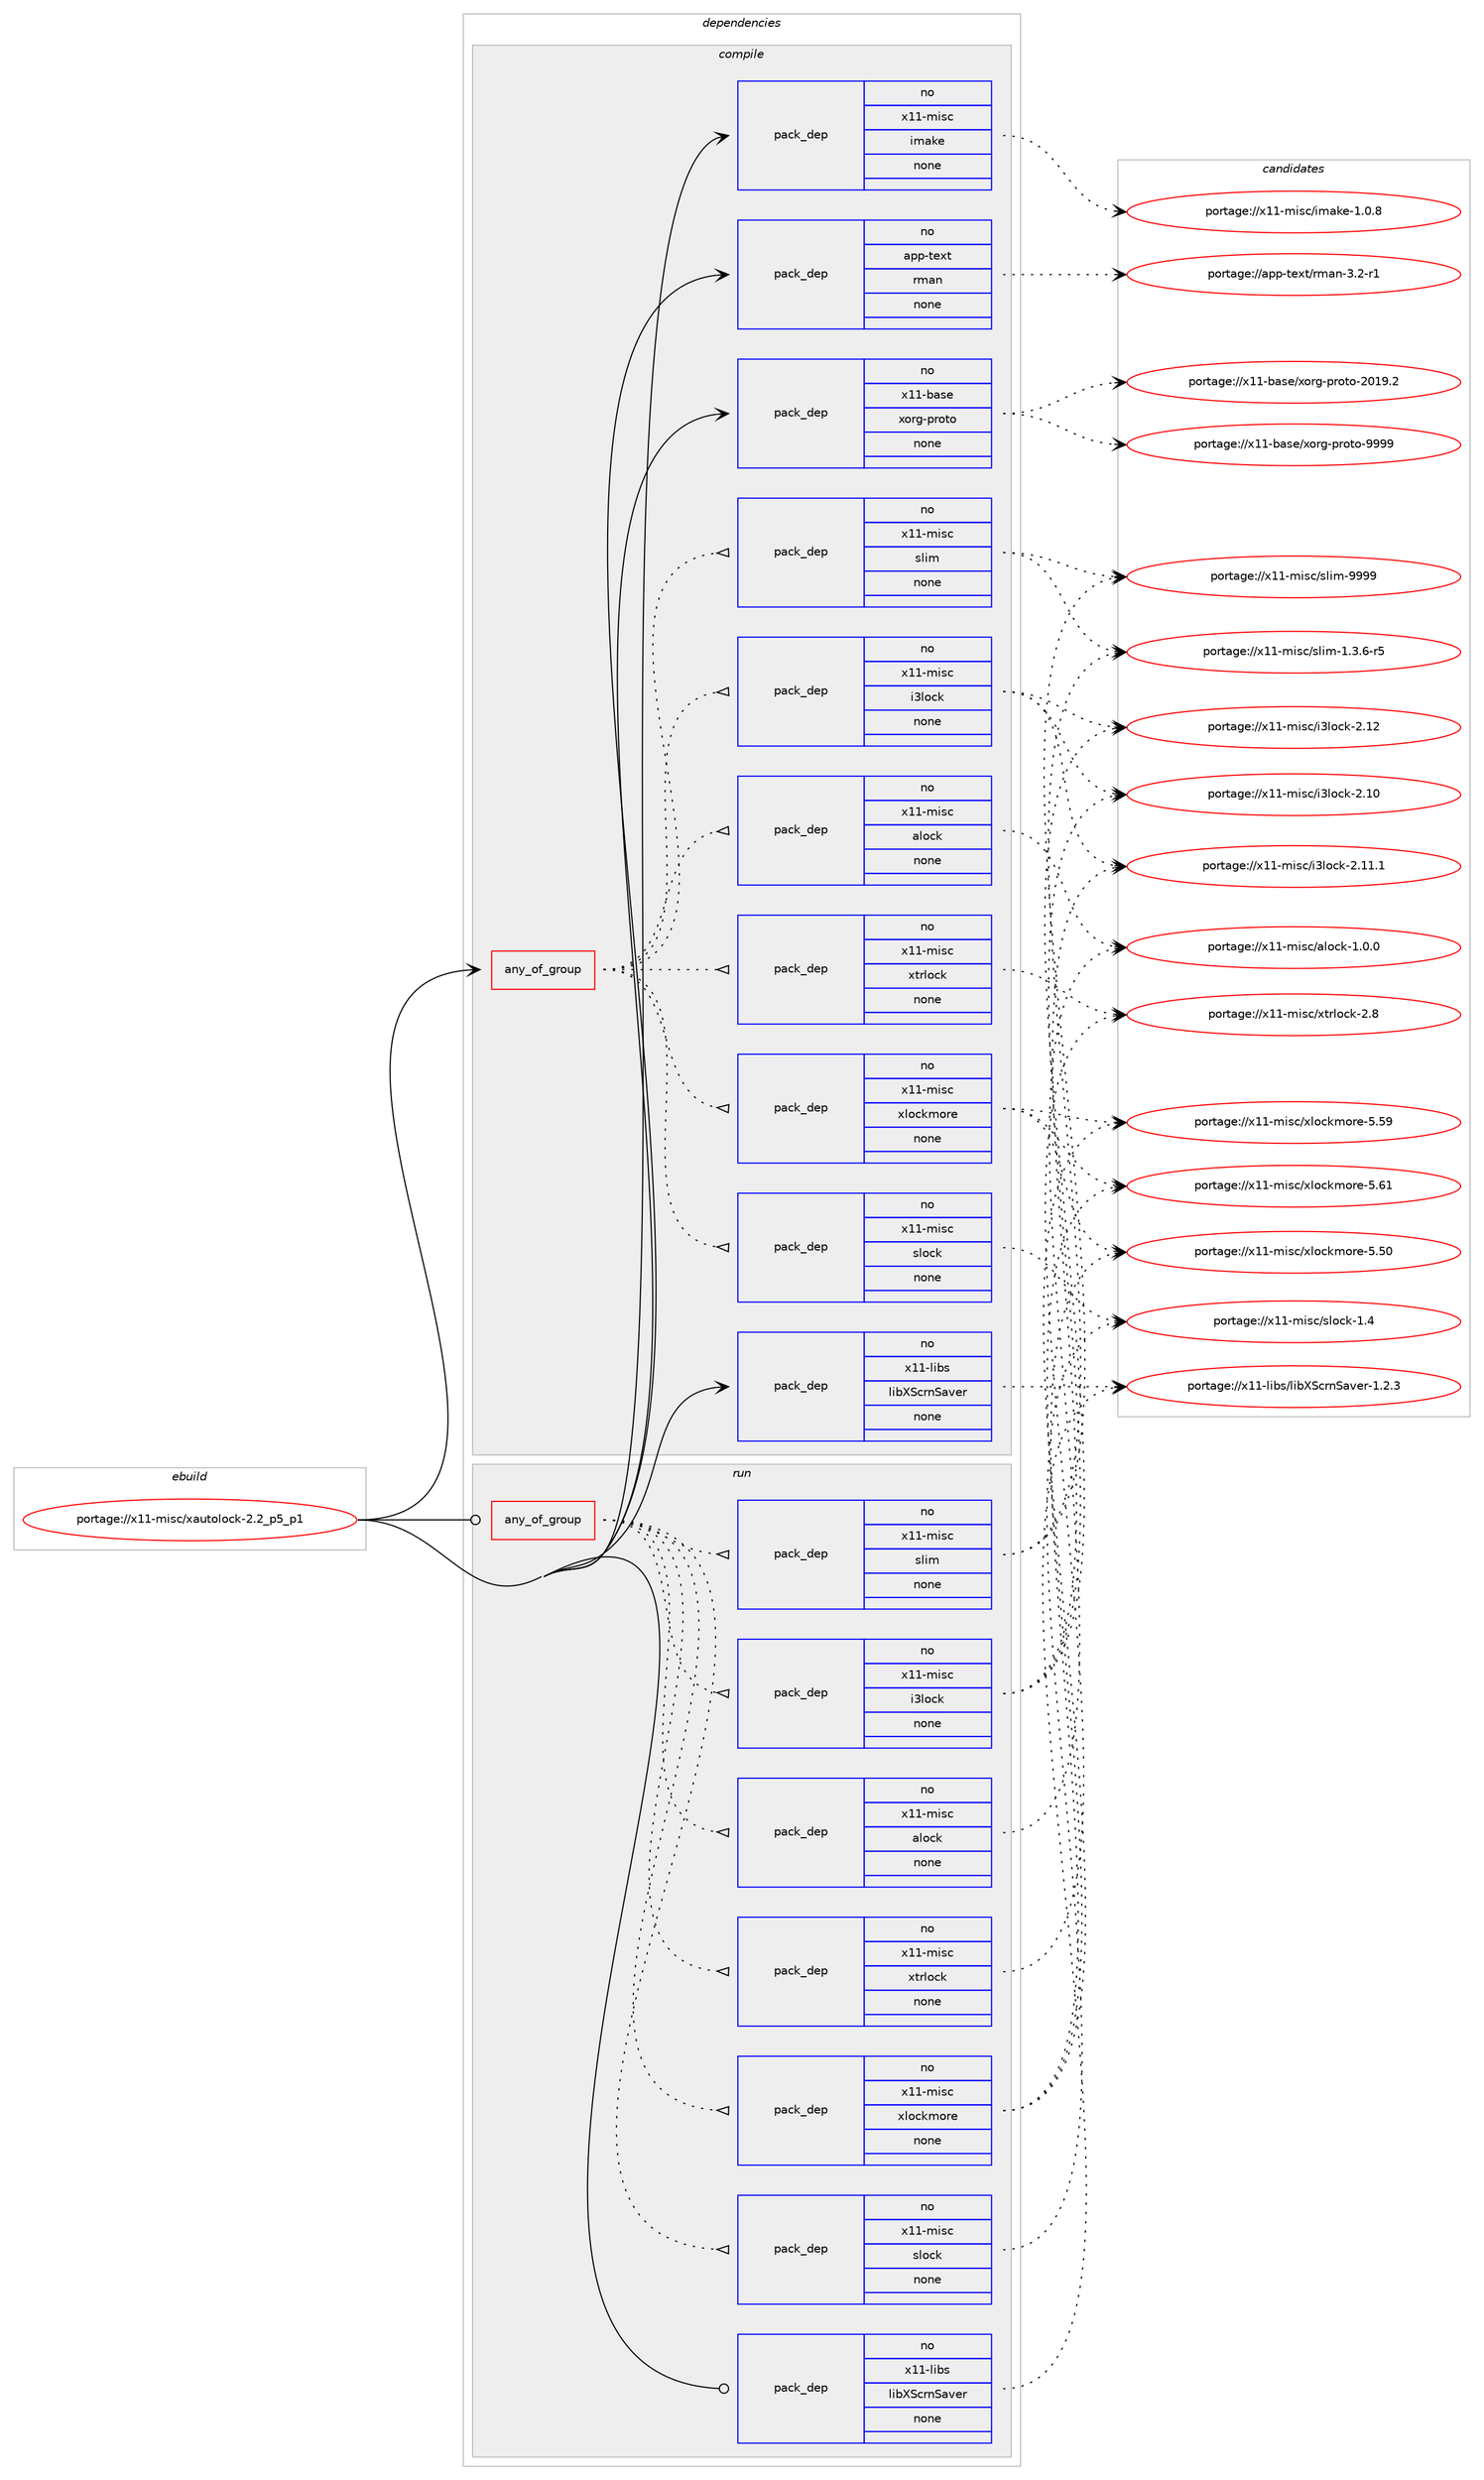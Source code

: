 digraph prolog {

# *************
# Graph options
# *************

newrank=true;
concentrate=true;
compound=true;
graph [rankdir=LR,fontname=Helvetica,fontsize=10,ranksep=1.5];#, ranksep=2.5, nodesep=0.2];
edge  [arrowhead=vee];
node  [fontname=Helvetica,fontsize=10];

# **********
# The ebuild
# **********

subgraph cluster_leftcol {
color=gray;
rank=same;
label=<<i>ebuild</i>>;
id [label="portage://x11-misc/xautolock-2.2_p5_p1", color=red, width=4, href="../x11-misc/xautolock-2.2_p5_p1.svg"];
}

# ****************
# The dependencies
# ****************

subgraph cluster_midcol {
color=gray;
label=<<i>dependencies</i>>;
subgraph cluster_compile {
fillcolor="#eeeeee";
style=filled;
label=<<i>compile</i>>;
subgraph any201 {
dependency11921 [label=<<TABLE BORDER="0" CELLBORDER="1" CELLSPACING="0" CELLPADDING="4"><TR><TD CELLPADDING="10">any_of_group</TD></TR></TABLE>>, shape=none, color=red];subgraph pack9965 {
dependency11922 [label=<<TABLE BORDER="0" CELLBORDER="1" CELLSPACING="0" CELLPADDING="4" WIDTH="220"><TR><TD ROWSPAN="6" CELLPADDING="30">pack_dep</TD></TR><TR><TD WIDTH="110">no</TD></TR><TR><TD>x11-misc</TD></TR><TR><TD>alock</TD></TR><TR><TD>none</TD></TR><TR><TD></TD></TR></TABLE>>, shape=none, color=blue];
}
dependency11921:e -> dependency11922:w [weight=20,style="dotted",arrowhead="oinv"];
subgraph pack9966 {
dependency11923 [label=<<TABLE BORDER="0" CELLBORDER="1" CELLSPACING="0" CELLPADDING="4" WIDTH="220"><TR><TD ROWSPAN="6" CELLPADDING="30">pack_dep</TD></TR><TR><TD WIDTH="110">no</TD></TR><TR><TD>x11-misc</TD></TR><TR><TD>i3lock</TD></TR><TR><TD>none</TD></TR><TR><TD></TD></TR></TABLE>>, shape=none, color=blue];
}
dependency11921:e -> dependency11923:w [weight=20,style="dotted",arrowhead="oinv"];
subgraph pack9967 {
dependency11924 [label=<<TABLE BORDER="0" CELLBORDER="1" CELLSPACING="0" CELLPADDING="4" WIDTH="220"><TR><TD ROWSPAN="6" CELLPADDING="30">pack_dep</TD></TR><TR><TD WIDTH="110">no</TD></TR><TR><TD>x11-misc</TD></TR><TR><TD>slim</TD></TR><TR><TD>none</TD></TR><TR><TD></TD></TR></TABLE>>, shape=none, color=blue];
}
dependency11921:e -> dependency11924:w [weight=20,style="dotted",arrowhead="oinv"];
subgraph pack9968 {
dependency11925 [label=<<TABLE BORDER="0" CELLBORDER="1" CELLSPACING="0" CELLPADDING="4" WIDTH="220"><TR><TD ROWSPAN="6" CELLPADDING="30">pack_dep</TD></TR><TR><TD WIDTH="110">no</TD></TR><TR><TD>x11-misc</TD></TR><TR><TD>slock</TD></TR><TR><TD>none</TD></TR><TR><TD></TD></TR></TABLE>>, shape=none, color=blue];
}
dependency11921:e -> dependency11925:w [weight=20,style="dotted",arrowhead="oinv"];
subgraph pack9969 {
dependency11926 [label=<<TABLE BORDER="0" CELLBORDER="1" CELLSPACING="0" CELLPADDING="4" WIDTH="220"><TR><TD ROWSPAN="6" CELLPADDING="30">pack_dep</TD></TR><TR><TD WIDTH="110">no</TD></TR><TR><TD>x11-misc</TD></TR><TR><TD>xlockmore</TD></TR><TR><TD>none</TD></TR><TR><TD></TD></TR></TABLE>>, shape=none, color=blue];
}
dependency11921:e -> dependency11926:w [weight=20,style="dotted",arrowhead="oinv"];
subgraph pack9970 {
dependency11927 [label=<<TABLE BORDER="0" CELLBORDER="1" CELLSPACING="0" CELLPADDING="4" WIDTH="220"><TR><TD ROWSPAN="6" CELLPADDING="30">pack_dep</TD></TR><TR><TD WIDTH="110">no</TD></TR><TR><TD>x11-misc</TD></TR><TR><TD>xtrlock</TD></TR><TR><TD>none</TD></TR><TR><TD></TD></TR></TABLE>>, shape=none, color=blue];
}
dependency11921:e -> dependency11927:w [weight=20,style="dotted",arrowhead="oinv"];
}
id:e -> dependency11921:w [weight=20,style="solid",arrowhead="vee"];
subgraph pack9971 {
dependency11928 [label=<<TABLE BORDER="0" CELLBORDER="1" CELLSPACING="0" CELLPADDING="4" WIDTH="220"><TR><TD ROWSPAN="6" CELLPADDING="30">pack_dep</TD></TR><TR><TD WIDTH="110">no</TD></TR><TR><TD>app-text</TD></TR><TR><TD>rman</TD></TR><TR><TD>none</TD></TR><TR><TD></TD></TR></TABLE>>, shape=none, color=blue];
}
id:e -> dependency11928:w [weight=20,style="solid",arrowhead="vee"];
subgraph pack9972 {
dependency11929 [label=<<TABLE BORDER="0" CELLBORDER="1" CELLSPACING="0" CELLPADDING="4" WIDTH="220"><TR><TD ROWSPAN="6" CELLPADDING="30">pack_dep</TD></TR><TR><TD WIDTH="110">no</TD></TR><TR><TD>x11-base</TD></TR><TR><TD>xorg-proto</TD></TR><TR><TD>none</TD></TR><TR><TD></TD></TR></TABLE>>, shape=none, color=blue];
}
id:e -> dependency11929:w [weight=20,style="solid",arrowhead="vee"];
subgraph pack9973 {
dependency11930 [label=<<TABLE BORDER="0" CELLBORDER="1" CELLSPACING="0" CELLPADDING="4" WIDTH="220"><TR><TD ROWSPAN="6" CELLPADDING="30">pack_dep</TD></TR><TR><TD WIDTH="110">no</TD></TR><TR><TD>x11-libs</TD></TR><TR><TD>libXScrnSaver</TD></TR><TR><TD>none</TD></TR><TR><TD></TD></TR></TABLE>>, shape=none, color=blue];
}
id:e -> dependency11930:w [weight=20,style="solid",arrowhead="vee"];
subgraph pack9974 {
dependency11931 [label=<<TABLE BORDER="0" CELLBORDER="1" CELLSPACING="0" CELLPADDING="4" WIDTH="220"><TR><TD ROWSPAN="6" CELLPADDING="30">pack_dep</TD></TR><TR><TD WIDTH="110">no</TD></TR><TR><TD>x11-misc</TD></TR><TR><TD>imake</TD></TR><TR><TD>none</TD></TR><TR><TD></TD></TR></TABLE>>, shape=none, color=blue];
}
id:e -> dependency11931:w [weight=20,style="solid",arrowhead="vee"];
}
subgraph cluster_compileandrun {
fillcolor="#eeeeee";
style=filled;
label=<<i>compile and run</i>>;
}
subgraph cluster_run {
fillcolor="#eeeeee";
style=filled;
label=<<i>run</i>>;
subgraph any202 {
dependency11932 [label=<<TABLE BORDER="0" CELLBORDER="1" CELLSPACING="0" CELLPADDING="4"><TR><TD CELLPADDING="10">any_of_group</TD></TR></TABLE>>, shape=none, color=red];subgraph pack9975 {
dependency11933 [label=<<TABLE BORDER="0" CELLBORDER="1" CELLSPACING="0" CELLPADDING="4" WIDTH="220"><TR><TD ROWSPAN="6" CELLPADDING="30">pack_dep</TD></TR><TR><TD WIDTH="110">no</TD></TR><TR><TD>x11-misc</TD></TR><TR><TD>alock</TD></TR><TR><TD>none</TD></TR><TR><TD></TD></TR></TABLE>>, shape=none, color=blue];
}
dependency11932:e -> dependency11933:w [weight=20,style="dotted",arrowhead="oinv"];
subgraph pack9976 {
dependency11934 [label=<<TABLE BORDER="0" CELLBORDER="1" CELLSPACING="0" CELLPADDING="4" WIDTH="220"><TR><TD ROWSPAN="6" CELLPADDING="30">pack_dep</TD></TR><TR><TD WIDTH="110">no</TD></TR><TR><TD>x11-misc</TD></TR><TR><TD>i3lock</TD></TR><TR><TD>none</TD></TR><TR><TD></TD></TR></TABLE>>, shape=none, color=blue];
}
dependency11932:e -> dependency11934:w [weight=20,style="dotted",arrowhead="oinv"];
subgraph pack9977 {
dependency11935 [label=<<TABLE BORDER="0" CELLBORDER="1" CELLSPACING="0" CELLPADDING="4" WIDTH="220"><TR><TD ROWSPAN="6" CELLPADDING="30">pack_dep</TD></TR><TR><TD WIDTH="110">no</TD></TR><TR><TD>x11-misc</TD></TR><TR><TD>slim</TD></TR><TR><TD>none</TD></TR><TR><TD></TD></TR></TABLE>>, shape=none, color=blue];
}
dependency11932:e -> dependency11935:w [weight=20,style="dotted",arrowhead="oinv"];
subgraph pack9978 {
dependency11936 [label=<<TABLE BORDER="0" CELLBORDER="1" CELLSPACING="0" CELLPADDING="4" WIDTH="220"><TR><TD ROWSPAN="6" CELLPADDING="30">pack_dep</TD></TR><TR><TD WIDTH="110">no</TD></TR><TR><TD>x11-misc</TD></TR><TR><TD>slock</TD></TR><TR><TD>none</TD></TR><TR><TD></TD></TR></TABLE>>, shape=none, color=blue];
}
dependency11932:e -> dependency11936:w [weight=20,style="dotted",arrowhead="oinv"];
subgraph pack9979 {
dependency11937 [label=<<TABLE BORDER="0" CELLBORDER="1" CELLSPACING="0" CELLPADDING="4" WIDTH="220"><TR><TD ROWSPAN="6" CELLPADDING="30">pack_dep</TD></TR><TR><TD WIDTH="110">no</TD></TR><TR><TD>x11-misc</TD></TR><TR><TD>xlockmore</TD></TR><TR><TD>none</TD></TR><TR><TD></TD></TR></TABLE>>, shape=none, color=blue];
}
dependency11932:e -> dependency11937:w [weight=20,style="dotted",arrowhead="oinv"];
subgraph pack9980 {
dependency11938 [label=<<TABLE BORDER="0" CELLBORDER="1" CELLSPACING="0" CELLPADDING="4" WIDTH="220"><TR><TD ROWSPAN="6" CELLPADDING="30">pack_dep</TD></TR><TR><TD WIDTH="110">no</TD></TR><TR><TD>x11-misc</TD></TR><TR><TD>xtrlock</TD></TR><TR><TD>none</TD></TR><TR><TD></TD></TR></TABLE>>, shape=none, color=blue];
}
dependency11932:e -> dependency11938:w [weight=20,style="dotted",arrowhead="oinv"];
}
id:e -> dependency11932:w [weight=20,style="solid",arrowhead="odot"];
subgraph pack9981 {
dependency11939 [label=<<TABLE BORDER="0" CELLBORDER="1" CELLSPACING="0" CELLPADDING="4" WIDTH="220"><TR><TD ROWSPAN="6" CELLPADDING="30">pack_dep</TD></TR><TR><TD WIDTH="110">no</TD></TR><TR><TD>x11-libs</TD></TR><TR><TD>libXScrnSaver</TD></TR><TR><TD>none</TD></TR><TR><TD></TD></TR></TABLE>>, shape=none, color=blue];
}
id:e -> dependency11939:w [weight=20,style="solid",arrowhead="odot"];
}
}

# **************
# The candidates
# **************

subgraph cluster_choices {
rank=same;
color=gray;
label=<<i>candidates</i>>;

subgraph choice9965 {
color=black;
nodesep=1;
choice12049494510910511599479710811199107454946484648 [label="portage://x11-misc/alock-1.0.0", color=red, width=4,href="../x11-misc/alock-1.0.0.svg"];
dependency11922:e -> choice12049494510910511599479710811199107454946484648:w [style=dotted,weight="100"];
}
subgraph choice9966 {
color=black;
nodesep=1;
choice120494945109105115994710551108111991074550464950 [label="portage://x11-misc/i3lock-2.12", color=red, width=4,href="../x11-misc/i3lock-2.12.svg"];
choice1204949451091051159947105511081119910745504649494649 [label="portage://x11-misc/i3lock-2.11.1", color=red, width=4,href="../x11-misc/i3lock-2.11.1.svg"];
choice120494945109105115994710551108111991074550464948 [label="portage://x11-misc/i3lock-2.10", color=red, width=4,href="../x11-misc/i3lock-2.10.svg"];
dependency11923:e -> choice120494945109105115994710551108111991074550464950:w [style=dotted,weight="100"];
dependency11923:e -> choice1204949451091051159947105511081119910745504649494649:w [style=dotted,weight="100"];
dependency11923:e -> choice120494945109105115994710551108111991074550464948:w [style=dotted,weight="100"];
}
subgraph choice9967 {
color=black;
nodesep=1;
choice12049494510910511599471151081051094557575757 [label="portage://x11-misc/slim-9999", color=red, width=4,href="../x11-misc/slim-9999.svg"];
choice12049494510910511599471151081051094549465146544511453 [label="portage://x11-misc/slim-1.3.6-r5", color=red, width=4,href="../x11-misc/slim-1.3.6-r5.svg"];
dependency11924:e -> choice12049494510910511599471151081051094557575757:w [style=dotted,weight="100"];
dependency11924:e -> choice12049494510910511599471151081051094549465146544511453:w [style=dotted,weight="100"];
}
subgraph choice9968 {
color=black;
nodesep=1;
choice12049494510910511599471151081119910745494652 [label="portage://x11-misc/slock-1.4", color=red, width=4,href="../x11-misc/slock-1.4.svg"];
dependency11925:e -> choice12049494510910511599471151081119910745494652:w [style=dotted,weight="100"];
}
subgraph choice9969 {
color=black;
nodesep=1;
choice1204949451091051159947120108111991071091111141014553465449 [label="portage://x11-misc/xlockmore-5.61", color=red, width=4,href="../x11-misc/xlockmore-5.61.svg"];
choice1204949451091051159947120108111991071091111141014553465357 [label="portage://x11-misc/xlockmore-5.59", color=red, width=4,href="../x11-misc/xlockmore-5.59.svg"];
choice1204949451091051159947120108111991071091111141014553465348 [label="portage://x11-misc/xlockmore-5.50", color=red, width=4,href="../x11-misc/xlockmore-5.50.svg"];
dependency11926:e -> choice1204949451091051159947120108111991071091111141014553465449:w [style=dotted,weight="100"];
dependency11926:e -> choice1204949451091051159947120108111991071091111141014553465357:w [style=dotted,weight="100"];
dependency11926:e -> choice1204949451091051159947120108111991071091111141014553465348:w [style=dotted,weight="100"];
}
subgraph choice9970 {
color=black;
nodesep=1;
choice12049494510910511599471201161141081119910745504656 [label="portage://x11-misc/xtrlock-2.8", color=red, width=4,href="../x11-misc/xtrlock-2.8.svg"];
dependency11927:e -> choice12049494510910511599471201161141081119910745504656:w [style=dotted,weight="100"];
}
subgraph choice9971 {
color=black;
nodesep=1;
choice97112112451161011201164711410997110455146504511449 [label="portage://app-text/rman-3.2-r1", color=red, width=4,href="../app-text/rman-3.2-r1.svg"];
dependency11928:e -> choice97112112451161011201164711410997110455146504511449:w [style=dotted,weight="100"];
}
subgraph choice9972 {
color=black;
nodesep=1;
choice120494945989711510147120111114103451121141111161114557575757 [label="portage://x11-base/xorg-proto-9999", color=red, width=4,href="../x11-base/xorg-proto-9999.svg"];
choice1204949459897115101471201111141034511211411111611145504849574650 [label="portage://x11-base/xorg-proto-2019.2", color=red, width=4,href="../x11-base/xorg-proto-2019.2.svg"];
dependency11929:e -> choice120494945989711510147120111114103451121141111161114557575757:w [style=dotted,weight="100"];
dependency11929:e -> choice1204949459897115101471201111141034511211411111611145504849574650:w [style=dotted,weight="100"];
}
subgraph choice9973 {
color=black;
nodesep=1;
choice1204949451081059811547108105988883991141108397118101114454946504651 [label="portage://x11-libs/libXScrnSaver-1.2.3", color=red, width=4,href="../x11-libs/libXScrnSaver-1.2.3.svg"];
dependency11930:e -> choice1204949451081059811547108105988883991141108397118101114454946504651:w [style=dotted,weight="100"];
}
subgraph choice9974 {
color=black;
nodesep=1;
choice120494945109105115994710510997107101454946484656 [label="portage://x11-misc/imake-1.0.8", color=red, width=4,href="../x11-misc/imake-1.0.8.svg"];
dependency11931:e -> choice120494945109105115994710510997107101454946484656:w [style=dotted,weight="100"];
}
subgraph choice9975 {
color=black;
nodesep=1;
choice12049494510910511599479710811199107454946484648 [label="portage://x11-misc/alock-1.0.0", color=red, width=4,href="../x11-misc/alock-1.0.0.svg"];
dependency11933:e -> choice12049494510910511599479710811199107454946484648:w [style=dotted,weight="100"];
}
subgraph choice9976 {
color=black;
nodesep=1;
choice120494945109105115994710551108111991074550464950 [label="portage://x11-misc/i3lock-2.12", color=red, width=4,href="../x11-misc/i3lock-2.12.svg"];
choice1204949451091051159947105511081119910745504649494649 [label="portage://x11-misc/i3lock-2.11.1", color=red, width=4,href="../x11-misc/i3lock-2.11.1.svg"];
choice120494945109105115994710551108111991074550464948 [label="portage://x11-misc/i3lock-2.10", color=red, width=4,href="../x11-misc/i3lock-2.10.svg"];
dependency11934:e -> choice120494945109105115994710551108111991074550464950:w [style=dotted,weight="100"];
dependency11934:e -> choice1204949451091051159947105511081119910745504649494649:w [style=dotted,weight="100"];
dependency11934:e -> choice120494945109105115994710551108111991074550464948:w [style=dotted,weight="100"];
}
subgraph choice9977 {
color=black;
nodesep=1;
choice12049494510910511599471151081051094557575757 [label="portage://x11-misc/slim-9999", color=red, width=4,href="../x11-misc/slim-9999.svg"];
choice12049494510910511599471151081051094549465146544511453 [label="portage://x11-misc/slim-1.3.6-r5", color=red, width=4,href="../x11-misc/slim-1.3.6-r5.svg"];
dependency11935:e -> choice12049494510910511599471151081051094557575757:w [style=dotted,weight="100"];
dependency11935:e -> choice12049494510910511599471151081051094549465146544511453:w [style=dotted,weight="100"];
}
subgraph choice9978 {
color=black;
nodesep=1;
choice12049494510910511599471151081119910745494652 [label="portage://x11-misc/slock-1.4", color=red, width=4,href="../x11-misc/slock-1.4.svg"];
dependency11936:e -> choice12049494510910511599471151081119910745494652:w [style=dotted,weight="100"];
}
subgraph choice9979 {
color=black;
nodesep=1;
choice1204949451091051159947120108111991071091111141014553465449 [label="portage://x11-misc/xlockmore-5.61", color=red, width=4,href="../x11-misc/xlockmore-5.61.svg"];
choice1204949451091051159947120108111991071091111141014553465357 [label="portage://x11-misc/xlockmore-5.59", color=red, width=4,href="../x11-misc/xlockmore-5.59.svg"];
choice1204949451091051159947120108111991071091111141014553465348 [label="portage://x11-misc/xlockmore-5.50", color=red, width=4,href="../x11-misc/xlockmore-5.50.svg"];
dependency11937:e -> choice1204949451091051159947120108111991071091111141014553465449:w [style=dotted,weight="100"];
dependency11937:e -> choice1204949451091051159947120108111991071091111141014553465357:w [style=dotted,weight="100"];
dependency11937:e -> choice1204949451091051159947120108111991071091111141014553465348:w [style=dotted,weight="100"];
}
subgraph choice9980 {
color=black;
nodesep=1;
choice12049494510910511599471201161141081119910745504656 [label="portage://x11-misc/xtrlock-2.8", color=red, width=4,href="../x11-misc/xtrlock-2.8.svg"];
dependency11938:e -> choice12049494510910511599471201161141081119910745504656:w [style=dotted,weight="100"];
}
subgraph choice9981 {
color=black;
nodesep=1;
choice1204949451081059811547108105988883991141108397118101114454946504651 [label="portage://x11-libs/libXScrnSaver-1.2.3", color=red, width=4,href="../x11-libs/libXScrnSaver-1.2.3.svg"];
dependency11939:e -> choice1204949451081059811547108105988883991141108397118101114454946504651:w [style=dotted,weight="100"];
}
}

}
